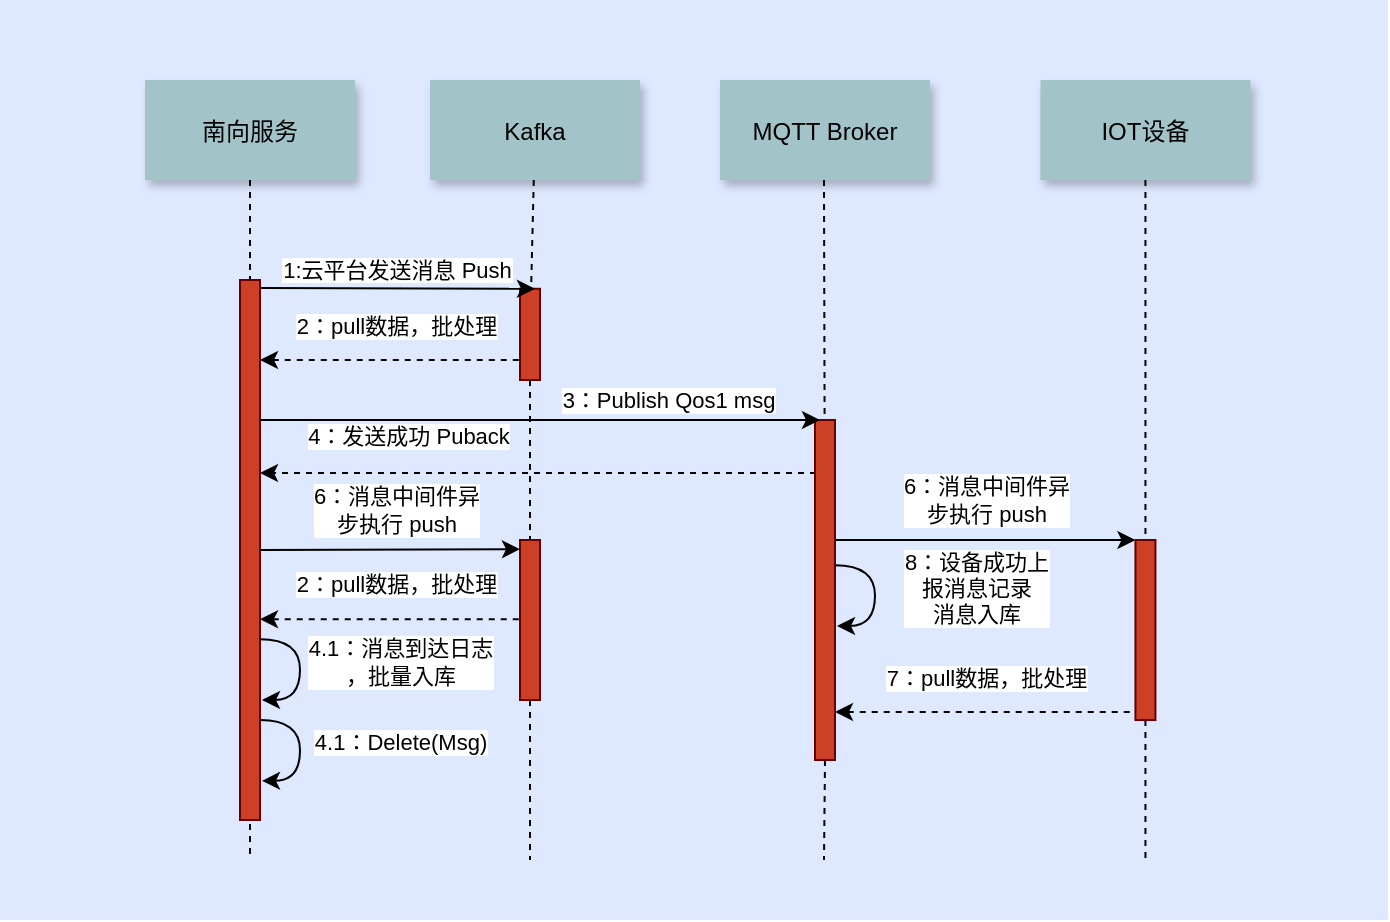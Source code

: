 <mxfile version="14.2.9" type="github">
  <diagram id="nNrxbBQGZD3dQ9b2gms4" name="第 1 页">
    <mxGraphModel dx="717" dy="395" grid="1" gridSize="10" guides="1" tooltips="1" connect="1" arrows="1" fold="1" page="1" pageScale="1" pageWidth="827" pageHeight="1169" math="0" shadow="0">
      <root>
        <mxCell id="0" />
        <mxCell id="1" parent="0" />
        <mxCell id="_NeroS5PR03IgRyvDBON-1" value="" style="fillColor=#DEE8FF;strokeColor=none" parent="1" vertex="1">
          <mxGeometry x="80" y="20" width="694" height="460" as="geometry" />
        </mxCell>
        <mxCell id="_NeroS5PR03IgRyvDBON-2" value="南向服务" style="shadow=1;fillColor=#A2C4C9;strokeColor=none" parent="1" vertex="1">
          <mxGeometry x="152.5" y="60" width="105" height="50" as="geometry" />
        </mxCell>
        <mxCell id="_NeroS5PR03IgRyvDBON-5" value="" style="fillColor=#CC4125;strokeColor=#660000" parent="1" vertex="1">
          <mxGeometry x="340" y="164.39" width="10" height="45.61" as="geometry" />
        </mxCell>
        <mxCell id="_NeroS5PR03IgRyvDBON-6" value="Kafka" style="shadow=1;fillColor=#A2C4C9;strokeColor=none" parent="1" vertex="1">
          <mxGeometry x="295" y="60" width="105" height="50" as="geometry" />
        </mxCell>
        <mxCell id="_NeroS5PR03IgRyvDBON-7" value="" style="edgeStyle=none;endArrow=none;dashed=1" parent="1" source="_NeroS5PR03IgRyvDBON-6" target="_NeroS5PR03IgRyvDBON-5" edge="1">
          <mxGeometry x="272.335" y="165" width="100" height="100" as="geometry">
            <mxPoint x="347.259" y="110" as="sourcePoint" />
            <mxPoint x="347.576" y="165" as="targetPoint" />
          </mxGeometry>
        </mxCell>
        <mxCell id="_NeroS5PR03IgRyvDBON-8" value="MQTT Broker" style="shadow=1;fillColor=#A2C4C9;strokeColor=none" parent="1" vertex="1">
          <mxGeometry x="440.004" y="60.0" width="105" height="50" as="geometry" />
        </mxCell>
        <mxCell id="_NeroS5PR03IgRyvDBON-9" value="IOT设备" style="shadow=1;fillColor=#A2C4C9;strokeColor=none" parent="1" vertex="1">
          <mxGeometry x="600.22" y="60" width="105" height="50" as="geometry" />
        </mxCell>
        <mxCell id="_NeroS5PR03IgRyvDBON-10" value="" style="edgeStyle=elbowEdgeStyle;elbow=horizontal;endArrow=none;dashed=1" parent="1" source="_NeroS5PR03IgRyvDBON-2" edge="1">
          <mxGeometry x="230.0" y="310" width="100" height="100" as="geometry">
            <mxPoint x="230.0" y="410" as="sourcePoint" />
            <mxPoint x="205" y="220" as="targetPoint" />
          </mxGeometry>
        </mxCell>
        <mxCell id="_NeroS5PR03IgRyvDBON-11" value="" style="edgeStyle=none;dashed=1;endArrow=none" parent="1" edge="1">
          <mxGeometry x="50" y="300" width="100" height="100" as="geometry">
            <mxPoint x="205" y="210" as="sourcePoint" />
            <mxPoint x="205" y="450" as="targetPoint" />
          </mxGeometry>
        </mxCell>
        <mxCell id="_NeroS5PR03IgRyvDBON-12" value="1:云平台发送消息 Push" style="edgeStyle=none;verticalLabelPosition=top;verticalAlign=bottom;entryX=0.75;entryY=0;entryDx=0;entryDy=0;" parent="1" target="_NeroS5PR03IgRyvDBON-5" edge="1">
          <mxGeometry x="242.955" y="77.096" width="100" height="100" as="geometry">
            <mxPoint x="210" y="164" as="sourcePoint" />
            <mxPoint x="320" y="164.386" as="targetPoint" />
          </mxGeometry>
        </mxCell>
        <mxCell id="_NeroS5PR03IgRyvDBON-13" value="" style="edgeStyle=none;endArrow=none;dashed=1;exitX=0.5;exitY=1;exitDx=0;exitDy=0;" parent="1" source="_NeroS5PR03IgRyvDBON-24" edge="1">
          <mxGeometry x="431.488" y="175.0" width="100" height="100" as="geometry">
            <mxPoint x="492.286" y="410" as="sourcePoint" />
            <mxPoint x="492" y="450" as="targetPoint" />
          </mxGeometry>
        </mxCell>
        <mxCell id="_NeroS5PR03IgRyvDBON-14" value="" style="edgeStyle=none;endArrow=none;dashed=1" parent="1" source="_NeroS5PR03IgRyvDBON-26" edge="1">
          <mxGeometry x="592.208" y="175.0" width="100" height="100" as="geometry">
            <mxPoint x="652.729" y="110" as="sourcePoint" />
            <mxPoint x="652.72" y="450" as="targetPoint" />
          </mxGeometry>
        </mxCell>
        <mxCell id="_NeroS5PR03IgRyvDBON-15" value="" style="fillColor=#CC4125;strokeColor=#660000" parent="1" vertex="1">
          <mxGeometry x="200" y="160" width="10" height="270" as="geometry" />
        </mxCell>
        <mxCell id="_NeroS5PR03IgRyvDBON-18" style="edgeStyle=orthogonalEdgeStyle;rounded=0;orthogonalLoop=1;jettySize=auto;html=1;entryX=0.028;entryY=0.089;entryDx=0;entryDy=0;entryPerimeter=0;" parent="1" edge="1">
          <mxGeometry relative="1" as="geometry">
            <Array as="points">
              <mxPoint x="496.72" y="290" />
            </Array>
            <mxPoint x="497.22" y="290" as="sourcePoint" />
            <mxPoint x="647.72" y="290.01" as="targetPoint" />
          </mxGeometry>
        </mxCell>
        <mxCell id="_NeroS5PR03IgRyvDBON-19" value="6：消息中间件异&lt;br&gt;步执行 push" style="edgeLabel;html=1;align=center;verticalAlign=middle;resizable=0;points=[];" parent="_NeroS5PR03IgRyvDBON-18" vertex="1" connectable="0">
          <mxGeometry x="-0.328" y="-1" relative="1" as="geometry">
            <mxPoint x="24.68" y="-21" as="offset" />
          </mxGeometry>
        </mxCell>
        <mxCell id="_NeroS5PR03IgRyvDBON-20" value="" style="edgeStyle=none;endArrow=none;dashed=1" parent="1" source="_NeroS5PR03IgRyvDBON-24" edge="1">
          <mxGeometry x="431.488" y="175.0" width="100" height="100" as="geometry">
            <mxPoint x="492" y="110" as="sourcePoint" />
            <mxPoint x="492.444" y="350" as="targetPoint" />
          </mxGeometry>
        </mxCell>
        <mxCell id="_NeroS5PR03IgRyvDBON-21" value="" style="edgeStyle=none;endArrow=none;dashed=1" parent="1" source="EqaIRiOVL16V27noSrxL-5" edge="1">
          <mxGeometry x="376.571" y="339.697" width="100" height="100" as="geometry">
            <mxPoint x="345" y="510" as="sourcePoint" />
            <mxPoint x="345" y="450" as="targetPoint" />
          </mxGeometry>
        </mxCell>
        <mxCell id="_NeroS5PR03IgRyvDBON-22" value="" style="edgeStyle=orthogonalEdgeStyle;rounded=0;orthogonalLoop=1;jettySize=auto;html=1;dashed=1;exitX=0;exitY=0.25;exitDx=0;exitDy=0;" parent="1" edge="1">
          <mxGeometry relative="1" as="geometry">
            <mxPoint x="210" y="256.5" as="targetPoint" />
            <Array as="points">
              <mxPoint x="488" y="256.5" />
            </Array>
            <mxPoint x="487.5" y="250" as="sourcePoint" />
          </mxGeometry>
        </mxCell>
        <mxCell id="_NeroS5PR03IgRyvDBON-23" value="4：发送成功 Puback" style="edgeLabel;html=1;align=center;verticalAlign=middle;resizable=0;points=[];" parent="_NeroS5PR03IgRyvDBON-22" vertex="1" connectable="0">
          <mxGeometry x="-0.372" y="1" relative="1" as="geometry">
            <mxPoint x="-121" y="-20.0" as="offset" />
          </mxGeometry>
        </mxCell>
        <mxCell id="_NeroS5PR03IgRyvDBON-24" value="" style="fillColor=#CC4125;strokeColor=#660000" parent="1" vertex="1">
          <mxGeometry x="487.5" y="230" width="10" height="170" as="geometry" />
        </mxCell>
        <mxCell id="_NeroS5PR03IgRyvDBON-25" value="" style="edgeStyle=none;endArrow=none;dashed=1" parent="1" target="_NeroS5PR03IgRyvDBON-24" edge="1">
          <mxGeometry x="431.488" y="175.0" width="100" height="100" as="geometry">
            <mxPoint x="492" y="110" as="sourcePoint" />
            <mxPoint x="492.444" y="350" as="targetPoint" />
          </mxGeometry>
        </mxCell>
        <mxCell id="_NeroS5PR03IgRyvDBON-26" value="" style="fillColor=#CC4125;strokeColor=#660000" parent="1" vertex="1">
          <mxGeometry x="647.72" y="290" width="10" height="90" as="geometry" />
        </mxCell>
        <mxCell id="_NeroS5PR03IgRyvDBON-27" value="" style="edgeStyle=none;endArrow=none;dashed=1" parent="1" source="_NeroS5PR03IgRyvDBON-9" target="_NeroS5PR03IgRyvDBON-26" edge="1">
          <mxGeometry x="592.208" y="175.0" width="100" height="100" as="geometry">
            <mxPoint x="652.72" y="110" as="sourcePoint" />
            <mxPoint x="652.72" y="450" as="targetPoint" />
          </mxGeometry>
        </mxCell>
        <mxCell id="_NeroS5PR03IgRyvDBON-28" style="edgeStyle=orthogonalEdgeStyle;rounded=0;orthogonalLoop=1;jettySize=auto;html=1;entryX=0.028;entryY=0.089;entryDx=0;entryDy=0;entryPerimeter=0;startArrow=classic;startFill=1;endArrow=none;endFill=0;dashed=1;" parent="1" edge="1">
          <mxGeometry relative="1" as="geometry">
            <Array as="points">
              <mxPoint x="497" y="376" />
            </Array>
            <mxPoint x="497.5" y="376" as="sourcePoint" />
            <mxPoint x="648" y="376.01" as="targetPoint" />
          </mxGeometry>
        </mxCell>
        <mxCell id="_NeroS5PR03IgRyvDBON-29" value="7：pull数据，批处理" style="edgeLabel;html=1;align=center;verticalAlign=middle;resizable=0;points=[];" parent="_NeroS5PR03IgRyvDBON-28" vertex="1" connectable="0">
          <mxGeometry x="-0.328" y="-1" relative="1" as="geometry">
            <mxPoint x="24.68" y="-18.71" as="offset" />
          </mxGeometry>
        </mxCell>
        <mxCell id="_NeroS5PR03IgRyvDBON-30" style="edgeStyle=orthogonalEdgeStyle;curved=1;rounded=0;orthogonalLoop=1;jettySize=auto;html=1;exitX=0.928;exitY=0.095;exitDx=0;exitDy=0;exitPerimeter=0;" parent="1" edge="1">
          <mxGeometry relative="1" as="geometry">
            <mxPoint x="497.5" y="302.588" as="sourcePoint" />
            <mxPoint x="498.5" y="332.98" as="targetPoint" />
            <Array as="points">
              <mxPoint x="517.5" y="302.98" />
              <mxPoint x="517.5" y="332.98" />
              <mxPoint x="498.5" y="332.98" />
            </Array>
          </mxGeometry>
        </mxCell>
        <mxCell id="_NeroS5PR03IgRyvDBON-31" value="8：设备成功上&lt;br&gt;报消息记录&lt;br&gt;消息入库" style="edgeLabel;html=1;align=center;verticalAlign=middle;resizable=0;points=[];" parent="_NeroS5PR03IgRyvDBON-30" vertex="1" connectable="0">
          <mxGeometry x="-0.314" y="-1" relative="1" as="geometry">
            <mxPoint x="51" y="6.73" as="offset" />
          </mxGeometry>
        </mxCell>
        <mxCell id="_NeroS5PR03IgRyvDBON-32" style="edgeStyle=orthogonalEdgeStyle;curved=1;rounded=0;orthogonalLoop=1;jettySize=auto;html=1;exitX=0.928;exitY=0.095;exitDx=0;exitDy=0;exitPerimeter=0;" parent="1" edge="1">
          <mxGeometry relative="1" as="geometry">
            <mxPoint x="210.0" y="339.588" as="sourcePoint" />
            <mxPoint x="211" y="369.98" as="targetPoint" />
            <Array as="points">
              <mxPoint x="230" y="339.98" />
              <mxPoint x="230" y="369.98" />
              <mxPoint x="211" y="369.98" />
            </Array>
          </mxGeometry>
        </mxCell>
        <mxCell id="_NeroS5PR03IgRyvDBON-33" value="4.1：消息到达日志&lt;br&gt;，批量入库" style="edgeLabel;html=1;align=center;verticalAlign=middle;resizable=0;points=[];" parent="_NeroS5PR03IgRyvDBON-32" vertex="1" connectable="0">
          <mxGeometry x="-0.314" y="-1" relative="1" as="geometry">
            <mxPoint x="51" y="6.73" as="offset" />
          </mxGeometry>
        </mxCell>
        <mxCell id="EqaIRiOVL16V27noSrxL-1" style="edgeStyle=orthogonalEdgeStyle;rounded=0;orthogonalLoop=1;jettySize=auto;html=1;startArrow=classic;startFill=1;endArrow=none;endFill=0;dashed=1;" edge="1" parent="1">
          <mxGeometry relative="1" as="geometry">
            <Array as="points">
              <mxPoint x="209.5" y="200" />
            </Array>
            <mxPoint x="210" y="200" as="sourcePoint" />
            <mxPoint x="340" y="200" as="targetPoint" />
          </mxGeometry>
        </mxCell>
        <mxCell id="EqaIRiOVL16V27noSrxL-2" value="2：pull数据，批处理" style="edgeLabel;html=1;align=center;verticalAlign=middle;resizable=0;points=[];" vertex="1" connectable="0" parent="EqaIRiOVL16V27noSrxL-1">
          <mxGeometry x="-0.328" y="-1" relative="1" as="geometry">
            <mxPoint x="24.68" y="-18.71" as="offset" />
          </mxGeometry>
        </mxCell>
        <mxCell id="EqaIRiOVL16V27noSrxL-3" style="edgeStyle=orthogonalEdgeStyle;rounded=0;orthogonalLoop=1;jettySize=auto;html=1;" edge="1" parent="1">
          <mxGeometry relative="1" as="geometry">
            <Array as="points">
              <mxPoint x="209.5" y="230" />
            </Array>
            <mxPoint x="210" y="230" as="sourcePoint" />
            <mxPoint x="490" y="230" as="targetPoint" />
          </mxGeometry>
        </mxCell>
        <mxCell id="EqaIRiOVL16V27noSrxL-4" value="3：Publish Qos1 msg" style="edgeLabel;html=1;align=center;verticalAlign=middle;resizable=0;points=[];" vertex="1" connectable="0" parent="EqaIRiOVL16V27noSrxL-3">
          <mxGeometry x="-0.328" y="-1" relative="1" as="geometry">
            <mxPoint x="109.83" y="-11" as="offset" />
          </mxGeometry>
        </mxCell>
        <mxCell id="EqaIRiOVL16V27noSrxL-5" value="" style="fillColor=#CC4125;strokeColor=#660000" vertex="1" parent="1">
          <mxGeometry x="340" y="290" width="10" height="80" as="geometry" />
        </mxCell>
        <mxCell id="EqaIRiOVL16V27noSrxL-6" value="" style="edgeStyle=none;endArrow=none;dashed=1" edge="1" parent="1" source="_NeroS5PR03IgRyvDBON-5" target="EqaIRiOVL16V27noSrxL-5">
          <mxGeometry x="376.571" y="339.697" width="100" height="100" as="geometry">
            <mxPoint x="345" y="210.0" as="sourcePoint" />
            <mxPoint x="345" y="450" as="targetPoint" />
          </mxGeometry>
        </mxCell>
        <mxCell id="EqaIRiOVL16V27noSrxL-7" style="edgeStyle=orthogonalEdgeStyle;curved=1;rounded=0;orthogonalLoop=1;jettySize=auto;html=1;exitX=0.928;exitY=0.095;exitDx=0;exitDy=0;exitPerimeter=0;" edge="1" parent="1">
          <mxGeometry relative="1" as="geometry">
            <mxPoint x="210.0" y="380.028" as="sourcePoint" />
            <mxPoint x="211" y="410.42" as="targetPoint" />
            <Array as="points">
              <mxPoint x="230" y="380.42" />
              <mxPoint x="230" y="410.42" />
              <mxPoint x="211" y="410.42" />
            </Array>
          </mxGeometry>
        </mxCell>
        <mxCell id="EqaIRiOVL16V27noSrxL-8" value="4.1：Delete(Msg)" style="edgeLabel;html=1;align=center;verticalAlign=middle;resizable=0;points=[];" vertex="1" connectable="0" parent="EqaIRiOVL16V27noSrxL-7">
          <mxGeometry x="-0.314" y="-1" relative="1" as="geometry">
            <mxPoint x="51" y="6.73" as="offset" />
          </mxGeometry>
        </mxCell>
        <mxCell id="EqaIRiOVL16V27noSrxL-10" style="edgeStyle=orthogonalEdgeStyle;rounded=0;orthogonalLoop=1;jettySize=auto;html=1;" edge="1" parent="1">
          <mxGeometry relative="1" as="geometry">
            <Array as="points">
              <mxPoint x="209.5" y="294.97" />
            </Array>
            <mxPoint x="210" y="294.97" as="sourcePoint" />
            <mxPoint x="340" y="294.58" as="targetPoint" />
          </mxGeometry>
        </mxCell>
        <mxCell id="EqaIRiOVL16V27noSrxL-11" value="6：消息中间件异&lt;br&gt;步执行 push" style="edgeLabel;html=1;align=center;verticalAlign=middle;resizable=0;points=[];" vertex="1" connectable="0" parent="EqaIRiOVL16V27noSrxL-10">
          <mxGeometry x="-0.328" y="-1" relative="1" as="geometry">
            <mxPoint x="24.68" y="-21" as="offset" />
          </mxGeometry>
        </mxCell>
        <mxCell id="EqaIRiOVL16V27noSrxL-12" style="edgeStyle=orthogonalEdgeStyle;rounded=0;orthogonalLoop=1;jettySize=auto;html=1;startArrow=classic;startFill=1;endArrow=none;endFill=0;dashed=1;" edge="1" parent="1">
          <mxGeometry relative="1" as="geometry">
            <Array as="points">
              <mxPoint x="209.5" y="329.58" />
            </Array>
            <mxPoint x="210.0" y="329.58" as="sourcePoint" />
            <mxPoint x="340" y="329.58" as="targetPoint" />
          </mxGeometry>
        </mxCell>
        <mxCell id="EqaIRiOVL16V27noSrxL-13" value="2：pull数据，批处理" style="edgeLabel;html=1;align=center;verticalAlign=middle;resizable=0;points=[];" vertex="1" connectable="0" parent="EqaIRiOVL16V27noSrxL-12">
          <mxGeometry x="-0.328" y="-1" relative="1" as="geometry">
            <mxPoint x="24.68" y="-18.71" as="offset" />
          </mxGeometry>
        </mxCell>
      </root>
    </mxGraphModel>
  </diagram>
</mxfile>
